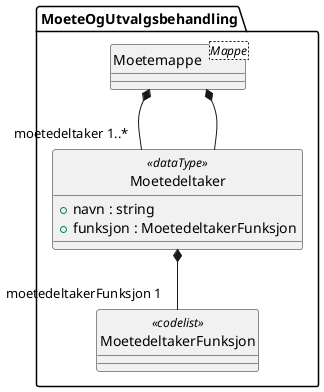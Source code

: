 @startuml
skinparam nodesep 100
hide circle
class MoeteOgUtvalgsbehandling.Moetedeltaker <<dataType>> {
  +navn : string
  +funksjon : MoetedeltakerFunksjon
}
class MoeteOgUtvalgsbehandling.MoetedeltakerFunksjon <<codelist>> {
}
MoeteOgUtvalgsbehandling.Moetedeltaker *-- "moetedeltakerFunksjon 1" MoeteOgUtvalgsbehandling.MoetedeltakerFunksjon
class MoeteOgUtvalgsbehandling.Moetemappe <Mappe> {
}
MoeteOgUtvalgsbehandling.Moetemappe *-- "moetedeltaker 1..*" MoeteOgUtvalgsbehandling.Moetedeltaker
MoeteOgUtvalgsbehandling.Moetemappe *-- MoeteOgUtvalgsbehandling.Moetedeltaker
@enduml
